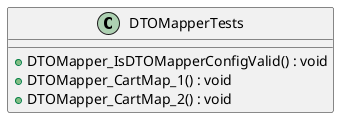 @startuml
class DTOMapperTests {
    + DTOMapper_IsDTOMapperConfigValid() : void
    + DTOMapper_CartMap_1() : void
    + DTOMapper_CartMap_2() : void
}
@enduml
